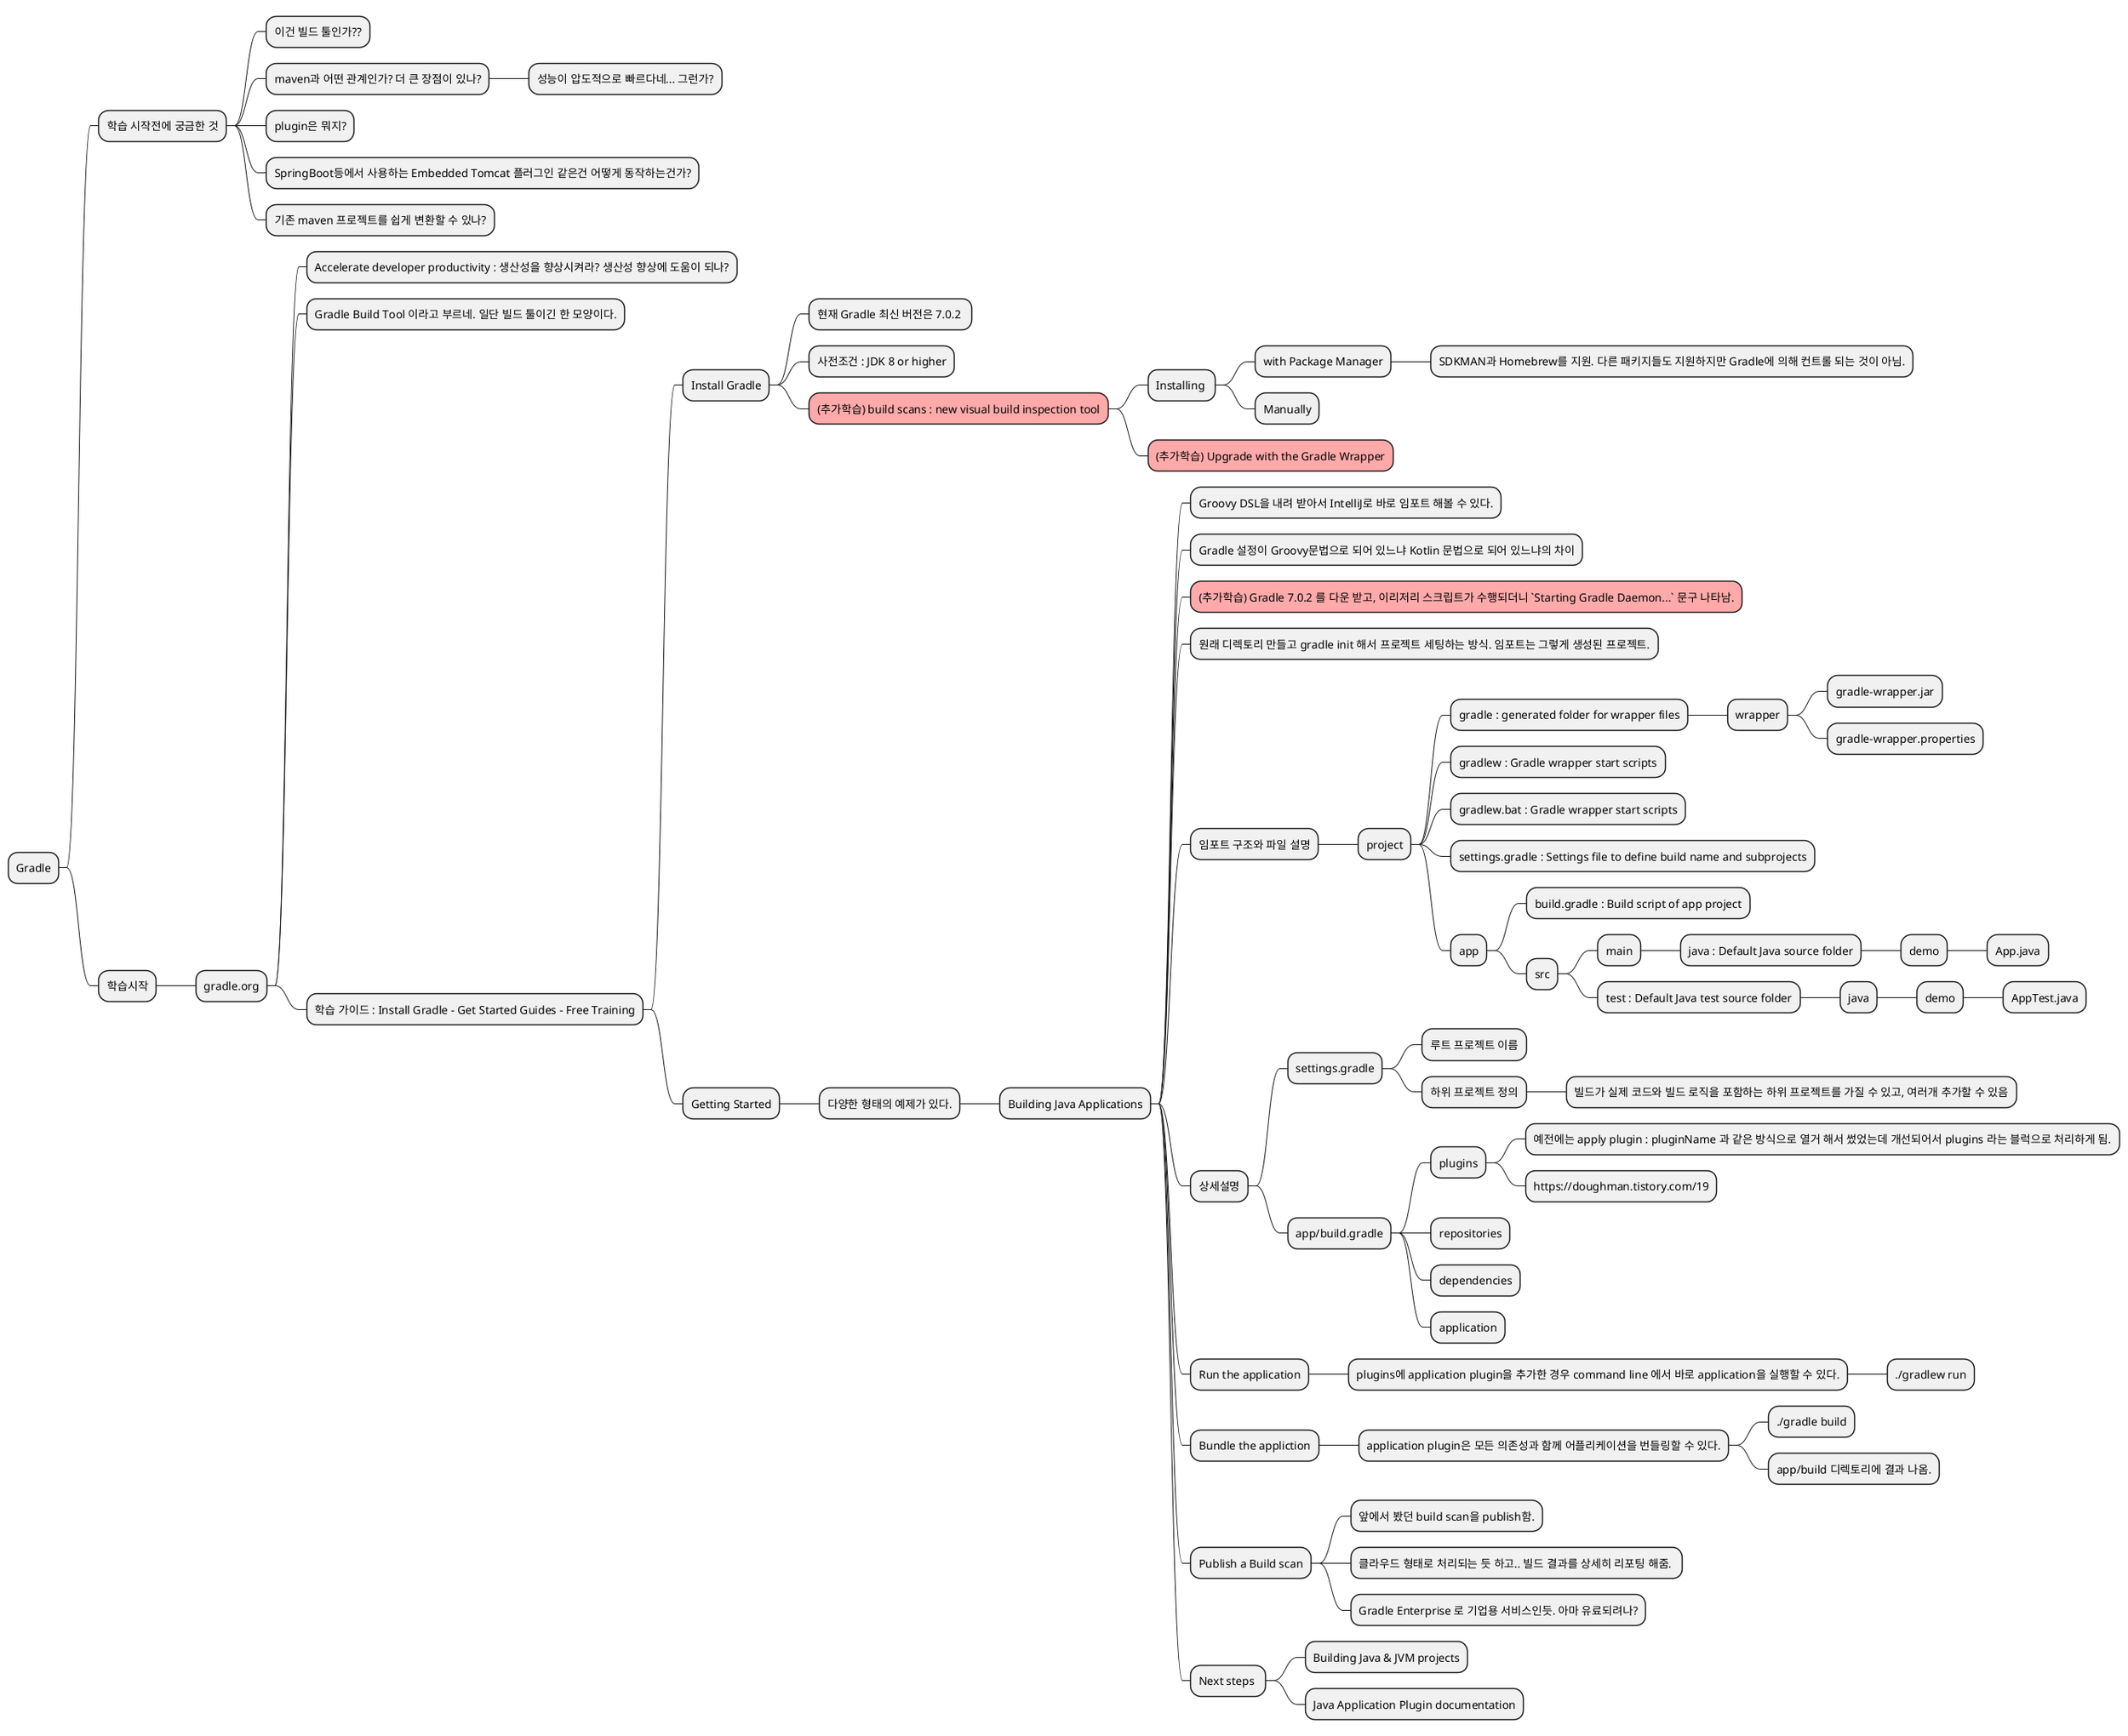 @startmindmap

* Gradle
 * 학습 시작전에 궁금한 것
  * 이건 빌드 툴인가??
  * maven과 어떤 관계인가? 더 큰 장점이 있나?
   * 성능이 압도적으로 빠르다네... 그런가?
  * plugin은 뭐지?
  * SpringBoot등에서 사용하는 Embedded Tomcat 플러그인 같은건 어떻게 동작하는건가?
  * 기존 maven 프로젝트를 쉽게 변환할 수 있나?
 * 학습시작
  * gradle.org
   * Accelerate developer productivity : 생산성을 향상시켜라? 생산성 향상에 도움이 되나?
   * Gradle Build Tool 이라고 부르네. 일단 빌드 툴이긴 한 모양이다.
   * 학습 가이드 : Install Gradle - Get Started Guides - Free Training
    * Install Gradle
     * 현재 Gradle 최신 버전은 7.0.2 
     * 사전조건 : JDK 8 or higher
     *[#ffaaaa] (추가학습) build scans : new visual build inspection tool
      * Installing 
       * with Package Manager
        * SDKMAN과 Homebrew를 지원. 다른 패키지들도 지원하지만 Gradle에 의해 컨트롤 되는 것이 아님.
       * Manually
      *[#ffaaaa] (추가학습) Upgrade with the Gradle Wrapper
    * Getting Started
     * 다양한 형태의 예제가 있다.
      * Building Java Applications
       * Groovy DSL을 내려 받아서 IntelliJ로 바로 임포트 해볼 수 있다.
       * Gradle 설정이 Groovy문법으로 되어 있느냐 Kotlin 문법으로 되어 있느냐의 차이
       *[#ffaaaa] (추가학습) Gradle 7.0.2 를 다운 받고, 이리저리 스크립트가 수행되더니 `Starting Gradle Daemon...` 문구 나타남.
       * 원래 디렉토리 만들고 gradle init 해서 프로젝트 세팅하는 방식. 임포트는 그렇게 생성된 프로젝트.
       * 임포트 구조와 파일 설명
        * project
         * gradle : generated folder for wrapper files
          * wrapper
           * gradle-wrapper.jar
           * gradle-wrapper.properties
         * gradlew : Gradle wrapper start scripts
         * gradlew.bat : Gradle wrapper start scripts
         * settings.gradle : Settings file to define build name and subprojects
         * app
          * build.gradle : Build script of app project
          * src
           * main
            * java : Default Java source folder
             * demo
              * App.java
           * test : Default Java test source folder
            * java
             * demo
              * AppTest.java
       * 상세설명
        * settings.gradle
         * 루트 프로젝트 이름
         * 하위 프로젝트 정의
          * 빌드가 실제 코드와 빌드 로직을 포함하는 하위 프로젝트를 가질 수 있고, 여러개 추가할 수 있음
        * app/build.gradle
         * plugins
          * 예전에는 apply plugin : pluginName 과 같은 방식으로 열거 해서 썼었는데 개선되어서 plugins 라는 블럭으로 처리하게 됨.
          * https://doughman.tistory.com/19
         * repositories
         * dependencies
         * application
       * Run the application
        * plugins에 application plugin을 추가한 경우 command line 에서 바로 application을 실행할 수 있다.
         * ./gradlew run
       * Bundle the appliction
        * application plugin은 모든 의존성과 함께 어플리케이션을 번들링할 수 있다.
         * ./gradle build
         * app/build 디렉토리에 결과 나옴.
       * Publish a Build scan
        * 앞에서 봤던 build scan을 publish함.
        * 클라우드 형태로 처리되는 듯 하고.. 빌드 결과를 상세히 리포팅 해줌. 
        * Gradle Enterprise 로 기업용 서비스인듯. 아마 유료되려나?
       * Next steps 
        * Building Java & JVM projects
        * Java Application Plugin documentation
@endmindmap
